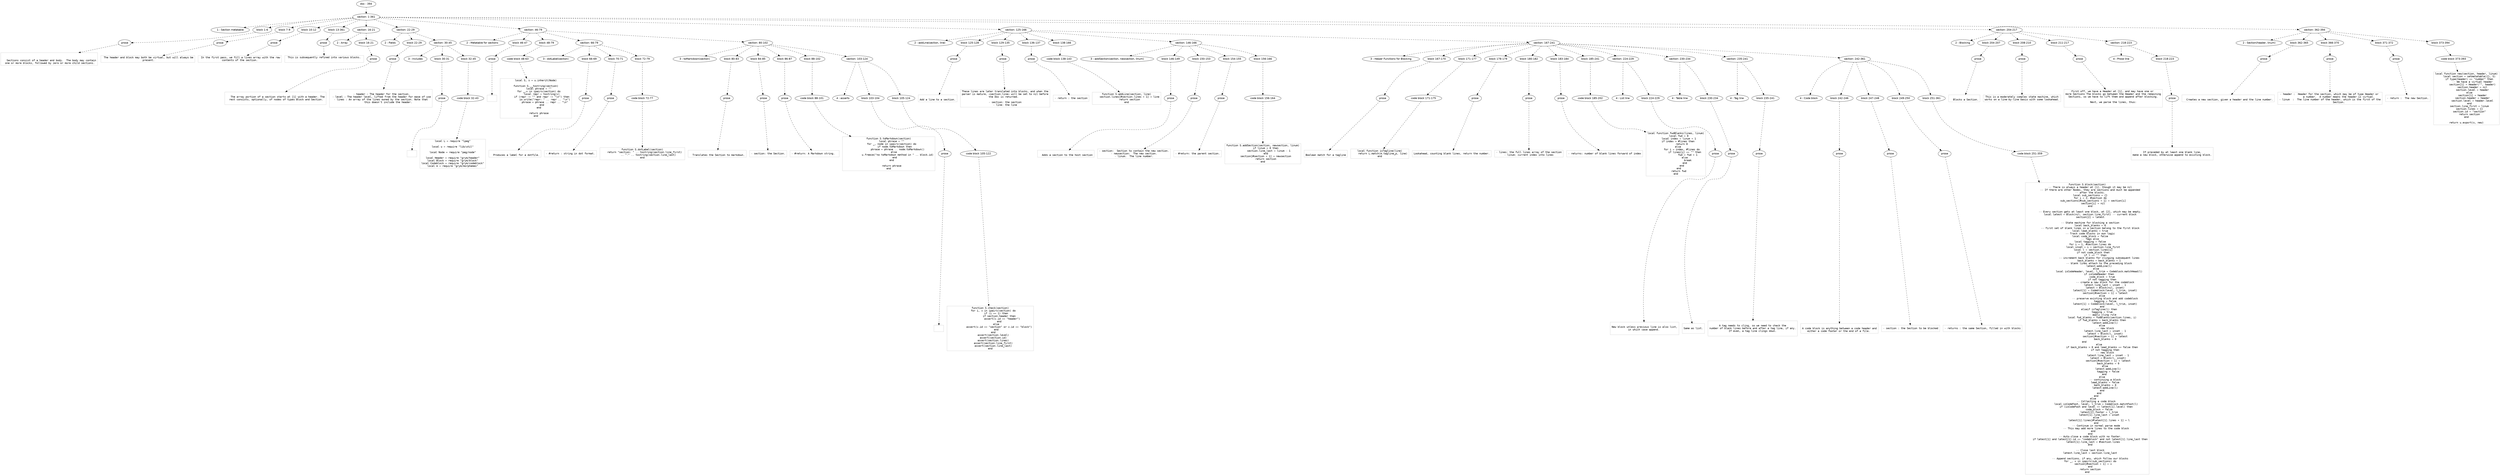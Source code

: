digraph hierarchy {

node [fontname=Helvetica]
edge [style=dashed]

doc_0 [label="doc - 394"]


doc_0 -> { section_1}
{rank=same; section_1}

section_1 [label="section: 1-361"]


section_1 -> { header_2 block_3 block_4 block_5 block_6 section_7 section_8 section_9 section_10 section_11 section_12}
{rank=same; header_2 block_3 block_4 block_5 block_6 section_7 section_8 section_9 section_10 section_11 section_12}

header_2 [label="1 : Section metatable"]

block_3 [label="block 1-6"]

block_4 [label="block 7-9"]

block_5 [label="block 10-12"]

block_6 [label="block 13-361"]

section_7 [label="section: 16-21"]

section_8 [label="section: 22-29"]

section_9 [label="section: 46-79"]

section_10 [label="section: 125-166"]

section_11 [label="section: 204-217"]

section_12 [label="section: 362-394"]


block_3 -> { prose_13}
{rank=same; prose_13}

prose_13 [label="prose"]


prose_13 -> leaf_14
leaf_14  [color=Gray,shape=rectangle,fontname=Inconsolata,label="

   Sections consist of a header and body.  The body may contain
 one or more blocks, followed by zero or more child sections.
"]
block_4 -> { prose_15}
{rank=same; prose_15}

prose_15 [label="prose"]


prose_15 -> leaf_16
leaf_16  [color=Gray,shape=rectangle,fontname=Inconsolata,label=" The header and block may both be virtual, but will always be
 present.
"]
block_5 -> { prose_17}
{rank=same; prose_17}

prose_17 [label="prose"]


prose_17 -> leaf_18
leaf_18  [color=Gray,shape=rectangle,fontname=Inconsolata,label=" In the first pass, we fill a lines array with the raw
 contents of the section. 
"]
block_6 -> { prose_19}
{rank=same; prose_19}

prose_19 [label="prose"]


prose_19 -> leaf_20
leaf_20  [color=Gray,shape=rectangle,fontname=Inconsolata,label=" This is subsequently refined into various blocks. 

"]
section_7 -> { header_21 block_22}
{rank=same; header_21 block_22}

header_21 [label="2 : Array"]

block_22 [label="block 16-21"]


block_22 -> { prose_23}
{rank=same; prose_23}

prose_23 [label="prose"]


prose_23 -> leaf_24
leaf_24  [color=Gray,shape=rectangle,fontname=Inconsolata,label="
   The array portion of a section starts at [1] with a header. The
 rest consists, optionally, of nodes of types Block and Section.

"]
section_8 -> { header_25 block_26 section_27}
{rank=same; header_25 block_26 section_27}

header_25 [label="2 : Fields"]

block_26 [label="block 22-29"]

section_27 [label="section: 30-45"]


block_26 -> { prose_28}
{rank=same; prose_28}

prose_28 [label="prose"]


prose_28 -> leaf_29
leaf_29  [color=Gray,shape=rectangle,fontname=Inconsolata,label="
 - header : The header for the section.
 - level : The header level, lifted from the header for ease of use
 - lines : An array of the lines owned by the section. Note that 
           this doesn't include the header. 

"]
section_27 -> { header_30 block_31 block_32}
{rank=same; header_30 block_31 block_32}

header_30 [label="3 : Includes"]

block_31 [label="block 30-31"]

block_32 [label="block 32-45"]


block_31 -> { prose_33}
{rank=same; prose_33}

prose_33 [label="prose"]


prose_33 -> leaf_34
leaf_34  [color=Gray,shape=rectangle,fontname=Inconsolata,label=""]
block_32 -> { codeblock_35}
{rank=same; codeblock_35}

codeblock_35 [label="code block 32-43"]


codeblock_35 -> leaf_36
leaf_36  [color=Gray,shape=rectangle,fontname=Inconsolata,label="local L = require \"lpeg\"

local u = require \"lib/util\"

local Node = require \"peg/node\"

local Header = require \"grym/header\"
local Block = require \"grym/block\"
local Codeblock = require \"grym/codeblock\"
local m = require \"grym/morphemes\""]
section_9 -> { header_37 block_38 block_39 section_40 section_41}
{rank=same; header_37 block_38 block_39 section_40 section_41}

header_37 [label="2 : Metatable for sections"]

block_38 [label="block 46-47"]

block_39 [label="block 48-79"]

section_40 [label="section: 66-79"]

section_41 [label="section: 80-102"]


block_38 -> { prose_42}
{rank=same; prose_42}

prose_42 [label="prose"]


prose_42 -> leaf_43
leaf_43  [color=Gray,shape=rectangle,fontname=Inconsolata,label=""]
block_39 -> { codeblock_44}
{rank=same; codeblock_44}

codeblock_44 [label="code block 48-63"]


codeblock_44 -> leaf_45
leaf_45  [color=Gray,shape=rectangle,fontname=Inconsolata,label="local S, s = u.inherit(Node)

function S.__tostring(section)
    local phrase = \"\"
    for _,v in ipairs(section) do
        local repr = tostring(v)
        if (repr ~= \"\" and repr ~= \"\\n\") then
            io.write(\"repr: \" .. repr .. \"\\n\")
            phrase = phrase .. repr .. \"\\n\"
        end
    end

    return phrase
end"]
section_40 -> { header_46 block_47 block_48 block_49}
{rank=same; header_46 block_47 block_48 block_49}

header_46 [label="3 : dotLabel(section)"]

block_47 [label="block 66-69"]

block_48 [label="block 70-71"]

block_49 [label="block 72-79"]


block_47 -> { prose_50}
{rank=same; prose_50}

prose_50 [label="prose"]


prose_50 -> leaf_51
leaf_51  [color=Gray,shape=rectangle,fontname=Inconsolata,label="
  Produces a label for a dotfile.
"]
block_48 -> { prose_52}
{rank=same; prose_52}

prose_52 [label="prose"]


prose_52 -> leaf_53
leaf_53  [color=Gray,shape=rectangle,fontname=Inconsolata,label="- #return : string in dot format.
"]
block_49 -> { codeblock_54}
{rank=same; codeblock_54}

codeblock_54 [label="code block 72-77"]


codeblock_54 -> leaf_55
leaf_55  [color=Gray,shape=rectangle,fontname=Inconsolata,label="function S.dotLabel(section)
    return \"section: \" .. tostring(section.line_first) 
        .. \"-\" .. tostring(section.line_last)
end"]
section_41 -> { header_56 block_57 block_58 block_59 block_60 section_61}
{rank=same; header_56 block_57 block_58 block_59 block_60 section_61}

header_56 [label="3 : toMarkdown(section)"]

block_57 [label="block 80-83"]

block_58 [label="block 84-85"]

block_59 [label="block 86-87"]

block_60 [label="block 88-102"]

section_61 [label="section: 103-124"]


block_57 -> { prose_62}
{rank=same; prose_62}

prose_62 [label="prose"]


prose_62 -> leaf_63
leaf_63  [color=Gray,shape=rectangle,fontname=Inconsolata,label="
  Translates the Section to markdown.
"]
block_58 -> { prose_64}
{rank=same; prose_64}

prose_64 [label="prose"]


prose_64 -> leaf_65
leaf_65  [color=Gray,shape=rectangle,fontname=Inconsolata,label="- section: the Section.
"]
block_59 -> { prose_66}
{rank=same; prose_66}

prose_66 [label="prose"]


prose_66 -> leaf_67
leaf_67  [color=Gray,shape=rectangle,fontname=Inconsolata,label="- #return: A Markdown string.  
"]
block_60 -> { codeblock_68}
{rank=same; codeblock_68}

codeblock_68 [label="code block 88-101"]


codeblock_68 -> leaf_69
leaf_69  [color=Gray,shape=rectangle,fontname=Inconsolata,label="function S.toMarkdown(section)
    local phrase = \"\"
    for _, node in ipairs(section) do
        if node.toMarkdown then
            phrase = phrase .. node:toMarkdown()
        else 
            u.freeze(\"no toMarkdown method in \" .. block.id)
        end
    end

    return phrase
end"]
section_61 -> { header_70 block_71 block_72}
{rank=same; header_70 block_71 block_72}

header_70 [label="4 : asserts"]

block_71 [label="block 103-104"]

block_72 [label="block 105-124"]


block_71 -> { prose_73}
{rank=same; prose_73}

prose_73 [label="prose"]


prose_73 -> leaf_74
leaf_74  [color=Gray,shape=rectangle,fontname=Inconsolata,label=""]
block_72 -> { codeblock_75}
{rank=same; codeblock_75}

codeblock_75 [label="code block 105-122"]


codeblock_75 -> leaf_76
leaf_76  [color=Gray,shape=rectangle,fontname=Inconsolata,label="function S.check(section)
    for i, v in ipairs(section) do
        if (i == 1) then
            if section.header then
                assert(v.id == \"header\")
            end
        else
            assert(v.id == \"section\" or v.id == \"block\")
        end
    end
    assert(section.level)
    assert(section.id)
    assert(section.lines)
    assert(section.line_first)
    assert(section.line_last)
end"]
section_10 -> { header_77 block_78 block_79 block_80 block_81 section_82 section_83}
{rank=same; header_77 block_78 block_79 block_80 block_81 section_82 section_83}

header_77 [label="2 : addLine(section, line) "]

block_78 [label="block 125-128"]

block_79 [label="block 129-135"]

block_80 [label="block 136-137"]

block_81 [label="block 138-166"]

section_82 [label="section: 146-166"]

section_83 [label="section: 167-241"]


block_78 -> { prose_84}
{rank=same; prose_84}

prose_84 [label="prose"]


prose_84 -> leaf_85
leaf_85  [color=Gray,shape=rectangle,fontname=Inconsolata,label="
Add a line to a section.
"]
block_79 -> { prose_86}
{rank=same; prose_86}

prose_86 [label="prose"]


prose_86 -> leaf_87
leaf_87  [color=Gray,shape=rectangle,fontname=Inconsolata,label="These lines are later translated into blocks, and when the
parser is mature, =section.line= will be set to nil before
the Doc is returned.  
 
- section: the section
- line: the line
"]
block_80 -> { prose_88}
{rank=same; prose_88}

prose_88 [label="prose"]


prose_88 -> leaf_89
leaf_89  [color=Gray,shape=rectangle,fontname=Inconsolata,label="- return : the section
"]
block_81 -> { codeblock_90}
{rank=same; codeblock_90}

codeblock_90 [label="code block 138-143"]


codeblock_90 -> leaf_91
leaf_91  [color=Gray,shape=rectangle,fontname=Inconsolata,label="function S.addLine(section, line)
    section.lines[#section.lines + 1] = line
    return section
end"]
section_82 -> { header_92 block_93 block_94 block_95 block_96}
{rank=same; header_92 block_93 block_94 block_95 block_96}

header_92 [label="3 : addSection(section, newsection, linum)"]

block_93 [label="block 146-149"]

block_94 [label="block 150-153"]

block_95 [label="block 154-155"]

block_96 [label="block 156-166"]


block_93 -> { prose_97}
{rank=same; prose_97}

prose_97 [label="prose"]


prose_97 -> leaf_98
leaf_98  [color=Gray,shape=rectangle,fontname=Inconsolata,label="
  Adds a section to the host section
"]
block_94 -> { prose_99}
{rank=same; prose_99}

prose_99 [label="prose"]


prose_99 -> leaf_100
leaf_100  [color=Gray,shape=rectangle,fontname=Inconsolata,label="- section:  Section to contain the new section.
- newsection:  The new section.
- linum:  The line number.
"]
block_95 -> { prose_101}
{rank=same; prose_101}

prose_101 [label="prose"]


prose_101 -> leaf_102
leaf_102  [color=Gray,shape=rectangle,fontname=Inconsolata,label="- #return: the parent section.
"]
block_96 -> { codeblock_103}
{rank=same; codeblock_103}

codeblock_103 [label="code block 156-164"]


codeblock_103 -> leaf_104
leaf_104  [color=Gray,shape=rectangle,fontname=Inconsolata,label="function S.addSection(section, newsection, linum)
    if linum > 0 then
        section.line_last = linum - 1
    end
    section[#section + 1] = newsection
    return section
end"]
section_83 -> { header_105 block_106 block_107 block_108 block_109 block_110 block_111 section_112 section_113 section_114 section_115}
{rank=same; header_105 block_106 block_107 block_108 block_109 block_110 block_111 section_112 section_113 section_114 section_115}

header_105 [label="3 : Helper Functions for Blocking"]

block_106 [label="block 167-170"]

block_107 [label="block 171-177"]

block_108 [label="block 178-179"]

block_109 [label="block 180-182"]

block_110 [label="block 183-184"]

block_111 [label="block 185-241"]

section_112 [label="section: 224-229"]

section_113 [label="section: 230-234"]

section_114 [label="section: 235-241"]

section_115 [label="section: 242-361"]


block_106 -> { prose_116}
{rank=same; prose_116}

prose_116 [label="prose"]


prose_116 -> leaf_117
leaf_117  [color=Gray,shape=rectangle,fontname=Inconsolata,label="
Boolean match for a tagline
"]
block_107 -> { codeblock_118}
{rank=same; codeblock_118}

codeblock_118 [label="code block 171-175"]


codeblock_118 -> leaf_119
leaf_119  [color=Gray,shape=rectangle,fontname=Inconsolata,label="local function isTagline(line)
    return L.match(m.tagline_p, line)
end"]
block_108 -> { prose_120}
{rank=same; prose_120}

prose_120 [label="prose"]


prose_120 -> leaf_121
leaf_121  [color=Gray,shape=rectangle,fontname=Inconsolata,label="Lookahead, counting blank lines, return the number.
"]
block_109 -> { prose_122}
{rank=same; prose_122}

prose_122 [label="prose"]


prose_122 -> leaf_123
leaf_123  [color=Gray,shape=rectangle,fontname=Inconsolata,label="- lines: the full lines array of the section
- linum: current index into lines
"]
block_110 -> { prose_124}
{rank=same; prose_124}

prose_124 [label="prose"]


prose_124 -> leaf_125
leaf_125  [color=Gray,shape=rectangle,fontname=Inconsolata,label="- returns: number of blank lines forward of index
"]
block_111 -> { codeblock_126}
{rank=same; codeblock_126}

codeblock_126 [label="code block 185-202"]


codeblock_126 -> leaf_127
leaf_127  [color=Gray,shape=rectangle,fontname=Inconsolata,label="local function fwdBlanks(lines, linum)
    local fwd = 0
    local index = linum + 1
    if index > #lines then 
        return 0
    else 
        for i = index, #lines do
            if lines[i] == \"\" then
                fwd = fwd + 1
            else
                break
            end
        end
    end
    return fwd
end"]
section_112 -> { header_128 block_129}
{rank=same; header_128 block_129}

header_128 [label="4 : List line"]

block_129 [label="block 224-229"]


block_129 -> { prose_130}
{rank=same; prose_130}

prose_130 [label="prose"]


prose_130 -> leaf_131
leaf_131  [color=Gray,shape=rectangle,fontname=Inconsolata,label="
New block unless previous line is also list,
in which case append. 

"]
section_113 -> { header_132 block_133}
{rank=same; header_132 block_133}

header_132 [label="4 : Table line"]

block_133 [label="block 230-234"]


block_133 -> { prose_134}
{rank=same; prose_134}

prose_134 [label="prose"]


prose_134 -> leaf_135
leaf_135  [color=Gray,shape=rectangle,fontname=Inconsolata,label="
Same as list.

"]
section_114 -> { header_136 block_137}
{rank=same; header_136 block_137}

header_136 [label="4 : Tag line "]

block_137 [label="block 235-241"]


block_137 -> { prose_138}
{rank=same; prose_138}

prose_138 [label="prose"]


prose_138 -> leaf_139
leaf_139  [color=Gray,shape=rectangle,fontname=Inconsolata,label="
A tag needs to cling, so we need to check the
number of blank lines before and after a tag line, if any.
If even, a tag line clings down.

"]
section_115 -> { header_140 block_141 block_142 block_143 block_144}
{rank=same; header_140 block_141 block_142 block_143 block_144}

header_140 [label="4 : Code block"]

block_141 [label="block 242-246"]

block_142 [label="block 247-248"]

block_143 [label="block 249-250"]

block_144 [label="block 251-361"]


block_141 -> { prose_145}
{rank=same; prose_145}

prose_145 [label="prose"]


prose_145 -> leaf_146
leaf_146  [color=Gray,shape=rectangle,fontname=Inconsolata,label="
A code block is anything between a code header and
either a code footer or the end of a file. 
"]
block_142 -> { prose_147}
{rank=same; prose_147}

prose_147 [label="prose"]


prose_147 -> leaf_148
leaf_148  [color=Gray,shape=rectangle,fontname=Inconsolata,label="- section : the Section to be blocked
"]
block_143 -> { prose_149}
{rank=same; prose_149}

prose_149 [label="prose"]


prose_149 -> leaf_150
leaf_150  [color=Gray,shape=rectangle,fontname=Inconsolata,label="- returns : the same Section, filled in with blocks
"]
block_144 -> { codeblock_151}
{rank=same; codeblock_151}

codeblock_151 [label="code block 251-359"]


codeblock_151 -> leaf_152
leaf_152  [color=Gray,shape=rectangle,fontname=Inconsolata,label="function S.block(section)
    -- There is always a header at [1], though it may be nil
    -- If there are other Nodes, they are sections and must be appended
    -- after the blocks.
    local sub_sections = {}
    for i = 2, #section do
        sub_sections[#sub_sections + 1] = section[i]
        section[i] = nil
    end

    -- Every section gets at least one block, at [2], which may be empty.
    local latest = Block(nil, section.line_first) -- current block
    section[2] = latest

    -- State machine for blocking a section
    local back_blanks = 0
    -- first set of blank lines in a section belong to the first block
    local lead_blanks = true
    -- Track code blocks in own logic
    local code_block = false
    -- Tags also
    local tagging = false
    for i = 1, #section.lines do
        local inset = i + section.line_first
        local l = section.lines[i]
        if not code_block then
            if l == \"\" then 
                -- increment back blanks for clinging subsequent lines
                back_blanks = back_blanks + 1
                -- blank lines attach to the preceding block
                latest:addLine(l)
            else
                local isCodeHeader, level, l_trim = Codeblock.matchHead(l)
                if isCodeHeader then
                    code_block = true
                    if not tagging then
                        -- create a new block for the codeblock
                        latest.line_last = inset - 1
                        latest = Block(nil, inset)
                        latest[1] = Codeblock(level, l_trim, inset)
                        section[#section + 1] = latest
                    else
                        -- preserve existing block and add codeblock
                        tagging = false
                        latest[1] = Codeblock(level, l_trim, inset)
                    end
                elseif isTagline(l) then
                    tagging = true
                    -- apply cling rule
                    local fwd_blanks = fwdBlanks(section.lines, i)
                    if fwd_blanks > back_blanks then
                        latest:addLine(l)
                    else
                        -- new block
                        latest.line_last = inset - 1
                        latest = Block(l, inset)
                        section[#section + 1] = latest
                        back_blanks = 0
                    end                        
                else
                    if back_blanks > 0 and lead_blanks == false then
                        if not tagging then
                        -- new block
                            latest.line_last = inset - 1
                            latest = Block(l, inset)
                            section[#section + 1] = latest
                            back_blanks = 0
                        else
                            latest:addLine(l)
                            tagging = false
                        end 
                    else
                        -- continuing a block
                        lead_blanks = false
                        back_blanks = 0
                        latest:addLine(l)
                    end
                end
            end
        else
            -- Collecting a code block
            local isCodeFoot, level, l_trim = Codeblock.matchFoot(l)
            if (isCodeFoot and level == latest[1].level) then
                code_block = false
                latest[1].footer = l_trim
                latest[1].line_last = inset
            else
                latest[1].lines[#latest[1].lines + 1] = l
            end
            -- Continue in normal parse mode
            -- This may add more lines to the code block
        end
    end
    -- Auto-close a code block with no footer.
    if latest[1] and latest[1].id == \"codeblock\" and not latest[1].line_last then
        latest[1].line_last = #section.lines
    end

    -- Close last block
    latest.line_last = section.line_last

    -- Append sections, if any, which follow our blocks
    for _, v in ipairs(sub_sections) do
        section[#section + 1] = v
    end
    return section
end"]
section_11 -> { header_153 block_154 block_155 block_156 section_157}
{rank=same; header_153 block_154 block_155 block_156 section_157}

header_153 [label="2 : Blocking"]

block_154 [label="block 204-207"]

block_155 [label="block 208-210"]

block_156 [label="block 211-217"]

section_157 [label="section: 218-223"]


block_154 -> { prose_158}
{rank=same; prose_158}

prose_158 [label="prose"]


prose_158 -> leaf_159
leaf_159  [color=Gray,shape=rectangle,fontname=Inconsolata,label="
  Blocks a Section.
"]
block_155 -> { prose_160}
{rank=same; prose_160}

prose_160 [label="prose"]


prose_160 -> leaf_161
leaf_161  [color=Gray,shape=rectangle,fontname=Inconsolata,label="This is a moderately complex state machine, which
works on a line-by-line basis with some lookahead.
"]
block_156 -> { prose_162}
{rank=same; prose_162}

prose_162 [label="prose"]


prose_162 -> leaf_163
leaf_163  [color=Gray,shape=rectangle,fontname=Inconsolata,label="First off, we have a Header at [1], and may have one or 
more Sections The blocks go between the Header and the remaining
Sections, so we have to lift them and append after blocking.
 
Next, we parse the lines, thus:

"]
section_157 -> { header_164 block_165}
{rank=same; header_164 block_165}

header_164 [label="4 : Prose line"]

block_165 [label="block 218-223"]


block_165 -> { prose_166}
{rank=same; prose_166}

prose_166 [label="prose"]


prose_166 -> leaf_167
leaf_167  [color=Gray,shape=rectangle,fontname=Inconsolata,label="
If preceded by at least one blank line,
make a new block, otherwise append to existing block.

"]
section_12 -> { header_168 block_169 block_170 block_171 block_172}
{rank=same; header_168 block_169 block_170 block_171 block_172}

header_168 [label="2 : Section(header, linum)"]

block_169 [label="block 362-365"]

block_170 [label="block 366-370"]

block_171 [label="block 371-372"]

block_172 [label="block 373-394"]


block_169 -> { prose_173}
{rank=same; prose_173}

prose_173 [label="prose"]


prose_173 -> leaf_174
leaf_174  [color=Gray,shape=rectangle,fontname=Inconsolata,label="
  Creates a new section, given a header and the line number.
"]
block_170 -> { prose_175}
{rank=same; prose_175}

prose_175 [label="prose"]


prose_175 -> leaf_176
leaf_176  [color=Gray,shape=rectangle,fontname=Inconsolata,label="- header :  Header for the section, which may be of type Header or 
            a number.  A number means the header is virtual.
- linum  :  The line number of the header, which is the first of the
            Section.
"]
block_171 -> { prose_177}
{rank=same; prose_177}

prose_177 [label="prose"]


prose_177 -> leaf_178
leaf_178  [color=Gray,shape=rectangle,fontname=Inconsolata,label="- return :  The new Section.
"]
block_172 -> { codeblock_179}
{rank=same; codeblock_179}

codeblock_179 [label="code block 373-393"]


codeblock_179 -> leaf_180
leaf_180  [color=Gray,shape=rectangle,fontname=Inconsolata,label="local function new(section, header, linum)
    local section = setmetatable({}, S)
    if type(header) == \"number\" then
        -- We have a virtual header
        section[1] = Header(\"\", header)
        section.header = nil
        section.level = header
    else
        section[1] = header
        section.header = header
        section.level = header.level
    end
    section.line_first = linum
    section.lines = {}
    section.id = \"section\"
    return section
end

return u.export(s, new)"]

}
